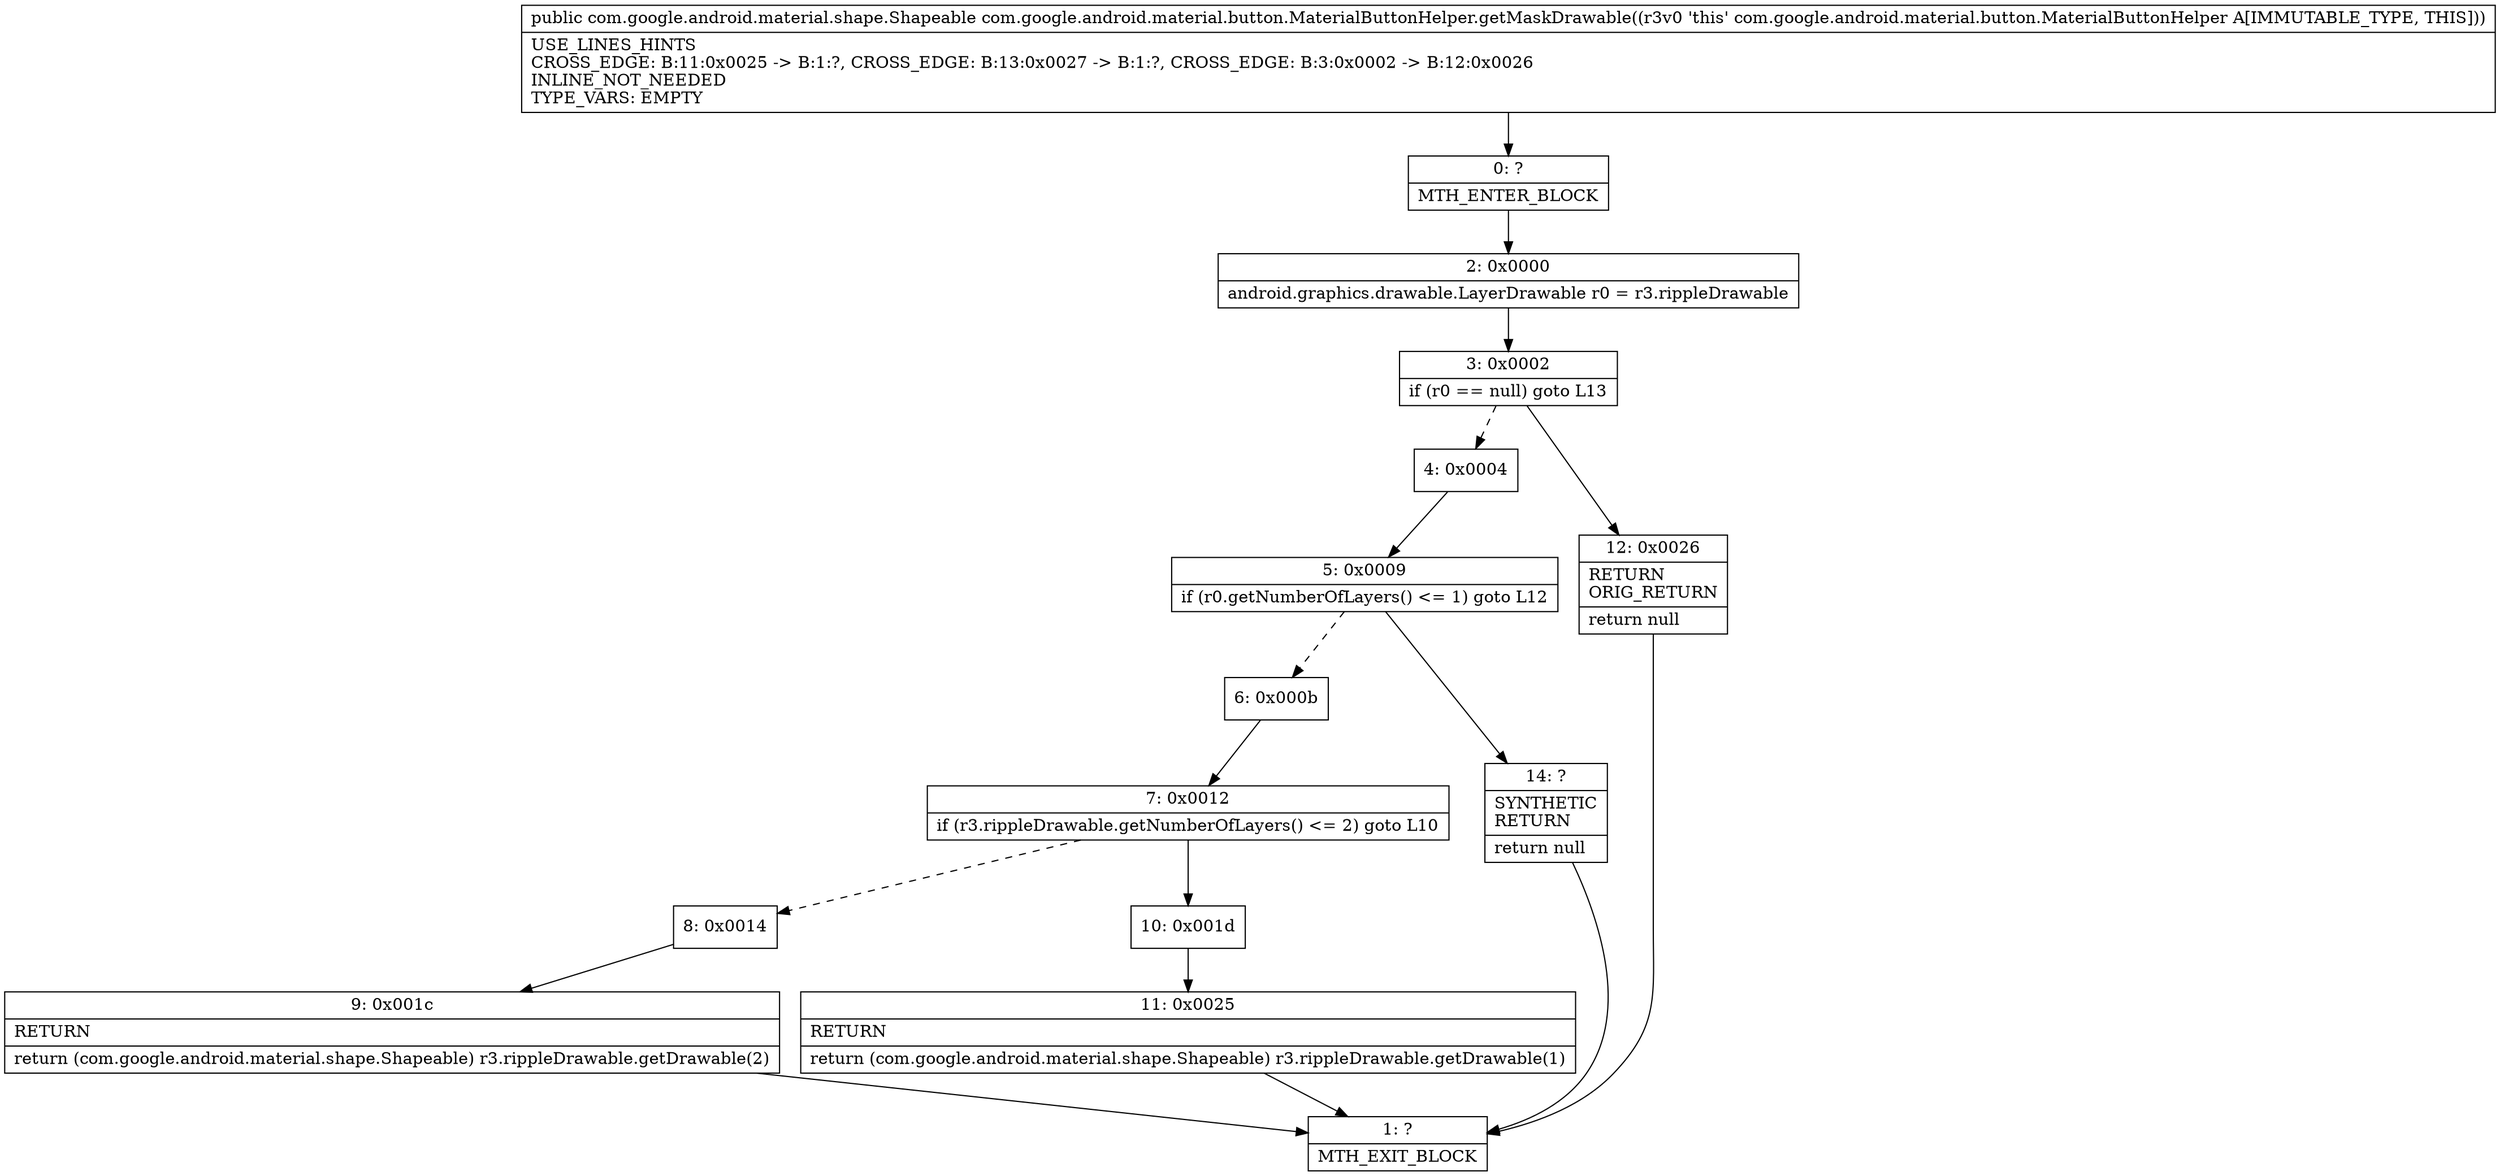 digraph "CFG forcom.google.android.material.button.MaterialButtonHelper.getMaskDrawable()Lcom\/google\/android\/material\/shape\/Shapeable;" {
Node_0 [shape=record,label="{0\:\ ?|MTH_ENTER_BLOCK\l}"];
Node_2 [shape=record,label="{2\:\ 0x0000|android.graphics.drawable.LayerDrawable r0 = r3.rippleDrawable\l}"];
Node_3 [shape=record,label="{3\:\ 0x0002|if (r0 == null) goto L13\l}"];
Node_4 [shape=record,label="{4\:\ 0x0004}"];
Node_5 [shape=record,label="{5\:\ 0x0009|if (r0.getNumberOfLayers() \<= 1) goto L12\l}"];
Node_6 [shape=record,label="{6\:\ 0x000b}"];
Node_7 [shape=record,label="{7\:\ 0x0012|if (r3.rippleDrawable.getNumberOfLayers() \<= 2) goto L10\l}"];
Node_8 [shape=record,label="{8\:\ 0x0014}"];
Node_9 [shape=record,label="{9\:\ 0x001c|RETURN\l|return (com.google.android.material.shape.Shapeable) r3.rippleDrawable.getDrawable(2)\l}"];
Node_1 [shape=record,label="{1\:\ ?|MTH_EXIT_BLOCK\l}"];
Node_10 [shape=record,label="{10\:\ 0x001d}"];
Node_11 [shape=record,label="{11\:\ 0x0025|RETURN\l|return (com.google.android.material.shape.Shapeable) r3.rippleDrawable.getDrawable(1)\l}"];
Node_14 [shape=record,label="{14\:\ ?|SYNTHETIC\lRETURN\l|return null\l}"];
Node_12 [shape=record,label="{12\:\ 0x0026|RETURN\lORIG_RETURN\l|return null\l}"];
MethodNode[shape=record,label="{public com.google.android.material.shape.Shapeable com.google.android.material.button.MaterialButtonHelper.getMaskDrawable((r3v0 'this' com.google.android.material.button.MaterialButtonHelper A[IMMUTABLE_TYPE, THIS]))  | USE_LINES_HINTS\lCROSS_EDGE: B:11:0x0025 \-\> B:1:?, CROSS_EDGE: B:13:0x0027 \-\> B:1:?, CROSS_EDGE: B:3:0x0002 \-\> B:12:0x0026\lINLINE_NOT_NEEDED\lTYPE_VARS: EMPTY\l}"];
MethodNode -> Node_0;Node_0 -> Node_2;
Node_2 -> Node_3;
Node_3 -> Node_4[style=dashed];
Node_3 -> Node_12;
Node_4 -> Node_5;
Node_5 -> Node_6[style=dashed];
Node_5 -> Node_14;
Node_6 -> Node_7;
Node_7 -> Node_8[style=dashed];
Node_7 -> Node_10;
Node_8 -> Node_9;
Node_9 -> Node_1;
Node_10 -> Node_11;
Node_11 -> Node_1;
Node_14 -> Node_1;
Node_12 -> Node_1;
}

